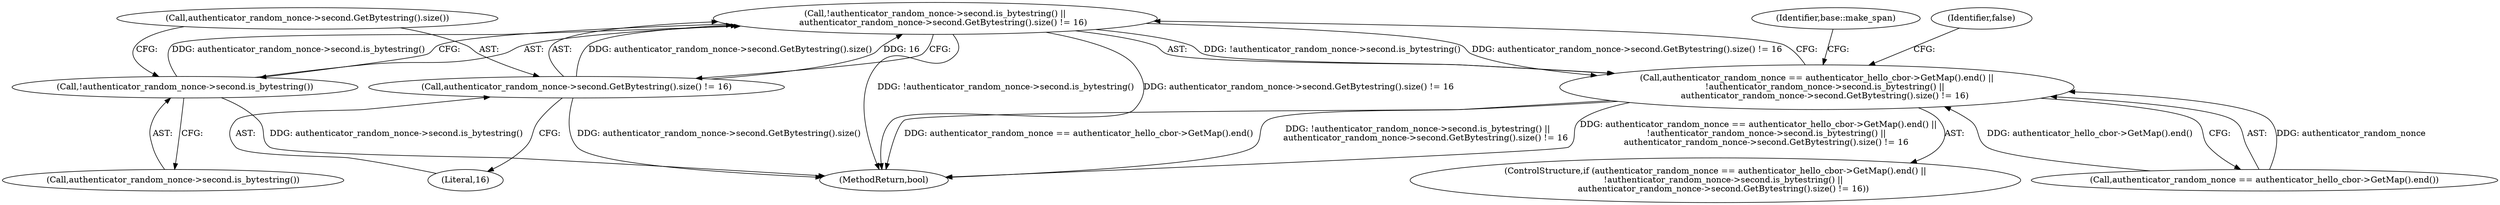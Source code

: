 digraph "0_Chrome_9cfe470d793da6e09b966d435c8fa2ba1625d5fe_0@API" {
"1000184" [label="(Call,!authenticator_random_nonce->second.is_bytestring() ||\n      authenticator_random_nonce->second.GetBytestring().size() != 16)"];
"1000185" [label="(Call,!authenticator_random_nonce->second.is_bytestring())"];
"1000187" [label="(Call,authenticator_random_nonce->second.GetBytestring().size() != 16)"];
"1000180" [label="(Call,authenticator_random_nonce == authenticator_hello_cbor->GetMap().end() ||\n      !authenticator_random_nonce->second.is_bytestring() ||\n      authenticator_random_nonce->second.GetBytestring().size() != 16)"];
"1000203" [label="(MethodReturn,bool)"];
"1000196" [label="(Identifier,base::make_span)"];
"1000186" [label="(Call,authenticator_random_nonce->second.is_bytestring())"];
"1000180" [label="(Call,authenticator_random_nonce == authenticator_hello_cbor->GetMap().end() ||\n      !authenticator_random_nonce->second.is_bytestring() ||\n      authenticator_random_nonce->second.GetBytestring().size() != 16)"];
"1000187" [label="(Call,authenticator_random_nonce->second.GetBytestring().size() != 16)"];
"1000185" [label="(Call,!authenticator_random_nonce->second.is_bytestring())"];
"1000188" [label="(Call,authenticator_random_nonce->second.GetBytestring().size())"];
"1000189" [label="(Literal,16)"];
"1000181" [label="(Call,authenticator_random_nonce == authenticator_hello_cbor->GetMap().end())"];
"1000179" [label="(ControlStructure,if (authenticator_random_nonce == authenticator_hello_cbor->GetMap().end() ||\n      !authenticator_random_nonce->second.is_bytestring() ||\n      authenticator_random_nonce->second.GetBytestring().size() != 16))"];
"1000184" [label="(Call,!authenticator_random_nonce->second.is_bytestring() ||\n      authenticator_random_nonce->second.GetBytestring().size() != 16)"];
"1000192" [label="(Identifier,false)"];
"1000184" -> "1000180"  [label="AST: "];
"1000184" -> "1000185"  [label="CFG: "];
"1000184" -> "1000187"  [label="CFG: "];
"1000185" -> "1000184"  [label="AST: "];
"1000187" -> "1000184"  [label="AST: "];
"1000180" -> "1000184"  [label="CFG: "];
"1000184" -> "1000203"  [label="DDG: !authenticator_random_nonce->second.is_bytestring()"];
"1000184" -> "1000203"  [label="DDG: authenticator_random_nonce->second.GetBytestring().size() != 16"];
"1000184" -> "1000180"  [label="DDG: !authenticator_random_nonce->second.is_bytestring()"];
"1000184" -> "1000180"  [label="DDG: authenticator_random_nonce->second.GetBytestring().size() != 16"];
"1000185" -> "1000184"  [label="DDG: authenticator_random_nonce->second.is_bytestring()"];
"1000187" -> "1000184"  [label="DDG: authenticator_random_nonce->second.GetBytestring().size()"];
"1000187" -> "1000184"  [label="DDG: 16"];
"1000185" -> "1000186"  [label="CFG: "];
"1000186" -> "1000185"  [label="AST: "];
"1000188" -> "1000185"  [label="CFG: "];
"1000185" -> "1000203"  [label="DDG: authenticator_random_nonce->second.is_bytestring()"];
"1000187" -> "1000189"  [label="CFG: "];
"1000188" -> "1000187"  [label="AST: "];
"1000189" -> "1000187"  [label="AST: "];
"1000187" -> "1000203"  [label="DDG: authenticator_random_nonce->second.GetBytestring().size()"];
"1000180" -> "1000179"  [label="AST: "];
"1000180" -> "1000181"  [label="CFG: "];
"1000181" -> "1000180"  [label="AST: "];
"1000192" -> "1000180"  [label="CFG: "];
"1000196" -> "1000180"  [label="CFG: "];
"1000180" -> "1000203"  [label="DDG: authenticator_random_nonce == authenticator_hello_cbor->GetMap().end()"];
"1000180" -> "1000203"  [label="DDG: !authenticator_random_nonce->second.is_bytestring() ||\n      authenticator_random_nonce->second.GetBytestring().size() != 16"];
"1000180" -> "1000203"  [label="DDG: authenticator_random_nonce == authenticator_hello_cbor->GetMap().end() ||\n      !authenticator_random_nonce->second.is_bytestring() ||\n      authenticator_random_nonce->second.GetBytestring().size() != 16"];
"1000181" -> "1000180"  [label="DDG: authenticator_random_nonce"];
"1000181" -> "1000180"  [label="DDG: authenticator_hello_cbor->GetMap().end()"];
}
